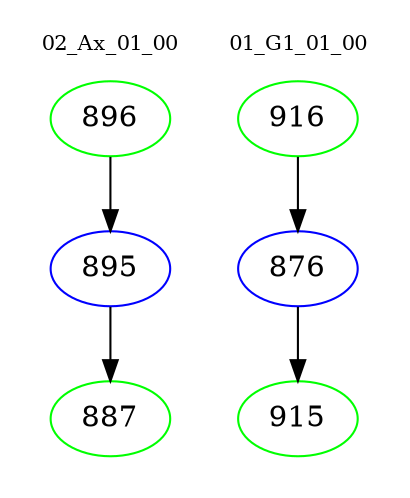 digraph{
subgraph cluster_0 {
color = white
label = "02_Ax_01_00";
fontsize=10;
T0_896 [label="896", color="green"]
T0_896 -> T0_895 [color="black"]
T0_895 [label="895", color="blue"]
T0_895 -> T0_887 [color="black"]
T0_887 [label="887", color="green"]
}
subgraph cluster_1 {
color = white
label = "01_G1_01_00";
fontsize=10;
T1_916 [label="916", color="green"]
T1_916 -> T1_876 [color="black"]
T1_876 [label="876", color="blue"]
T1_876 -> T1_915 [color="black"]
T1_915 [label="915", color="green"]
}
}
